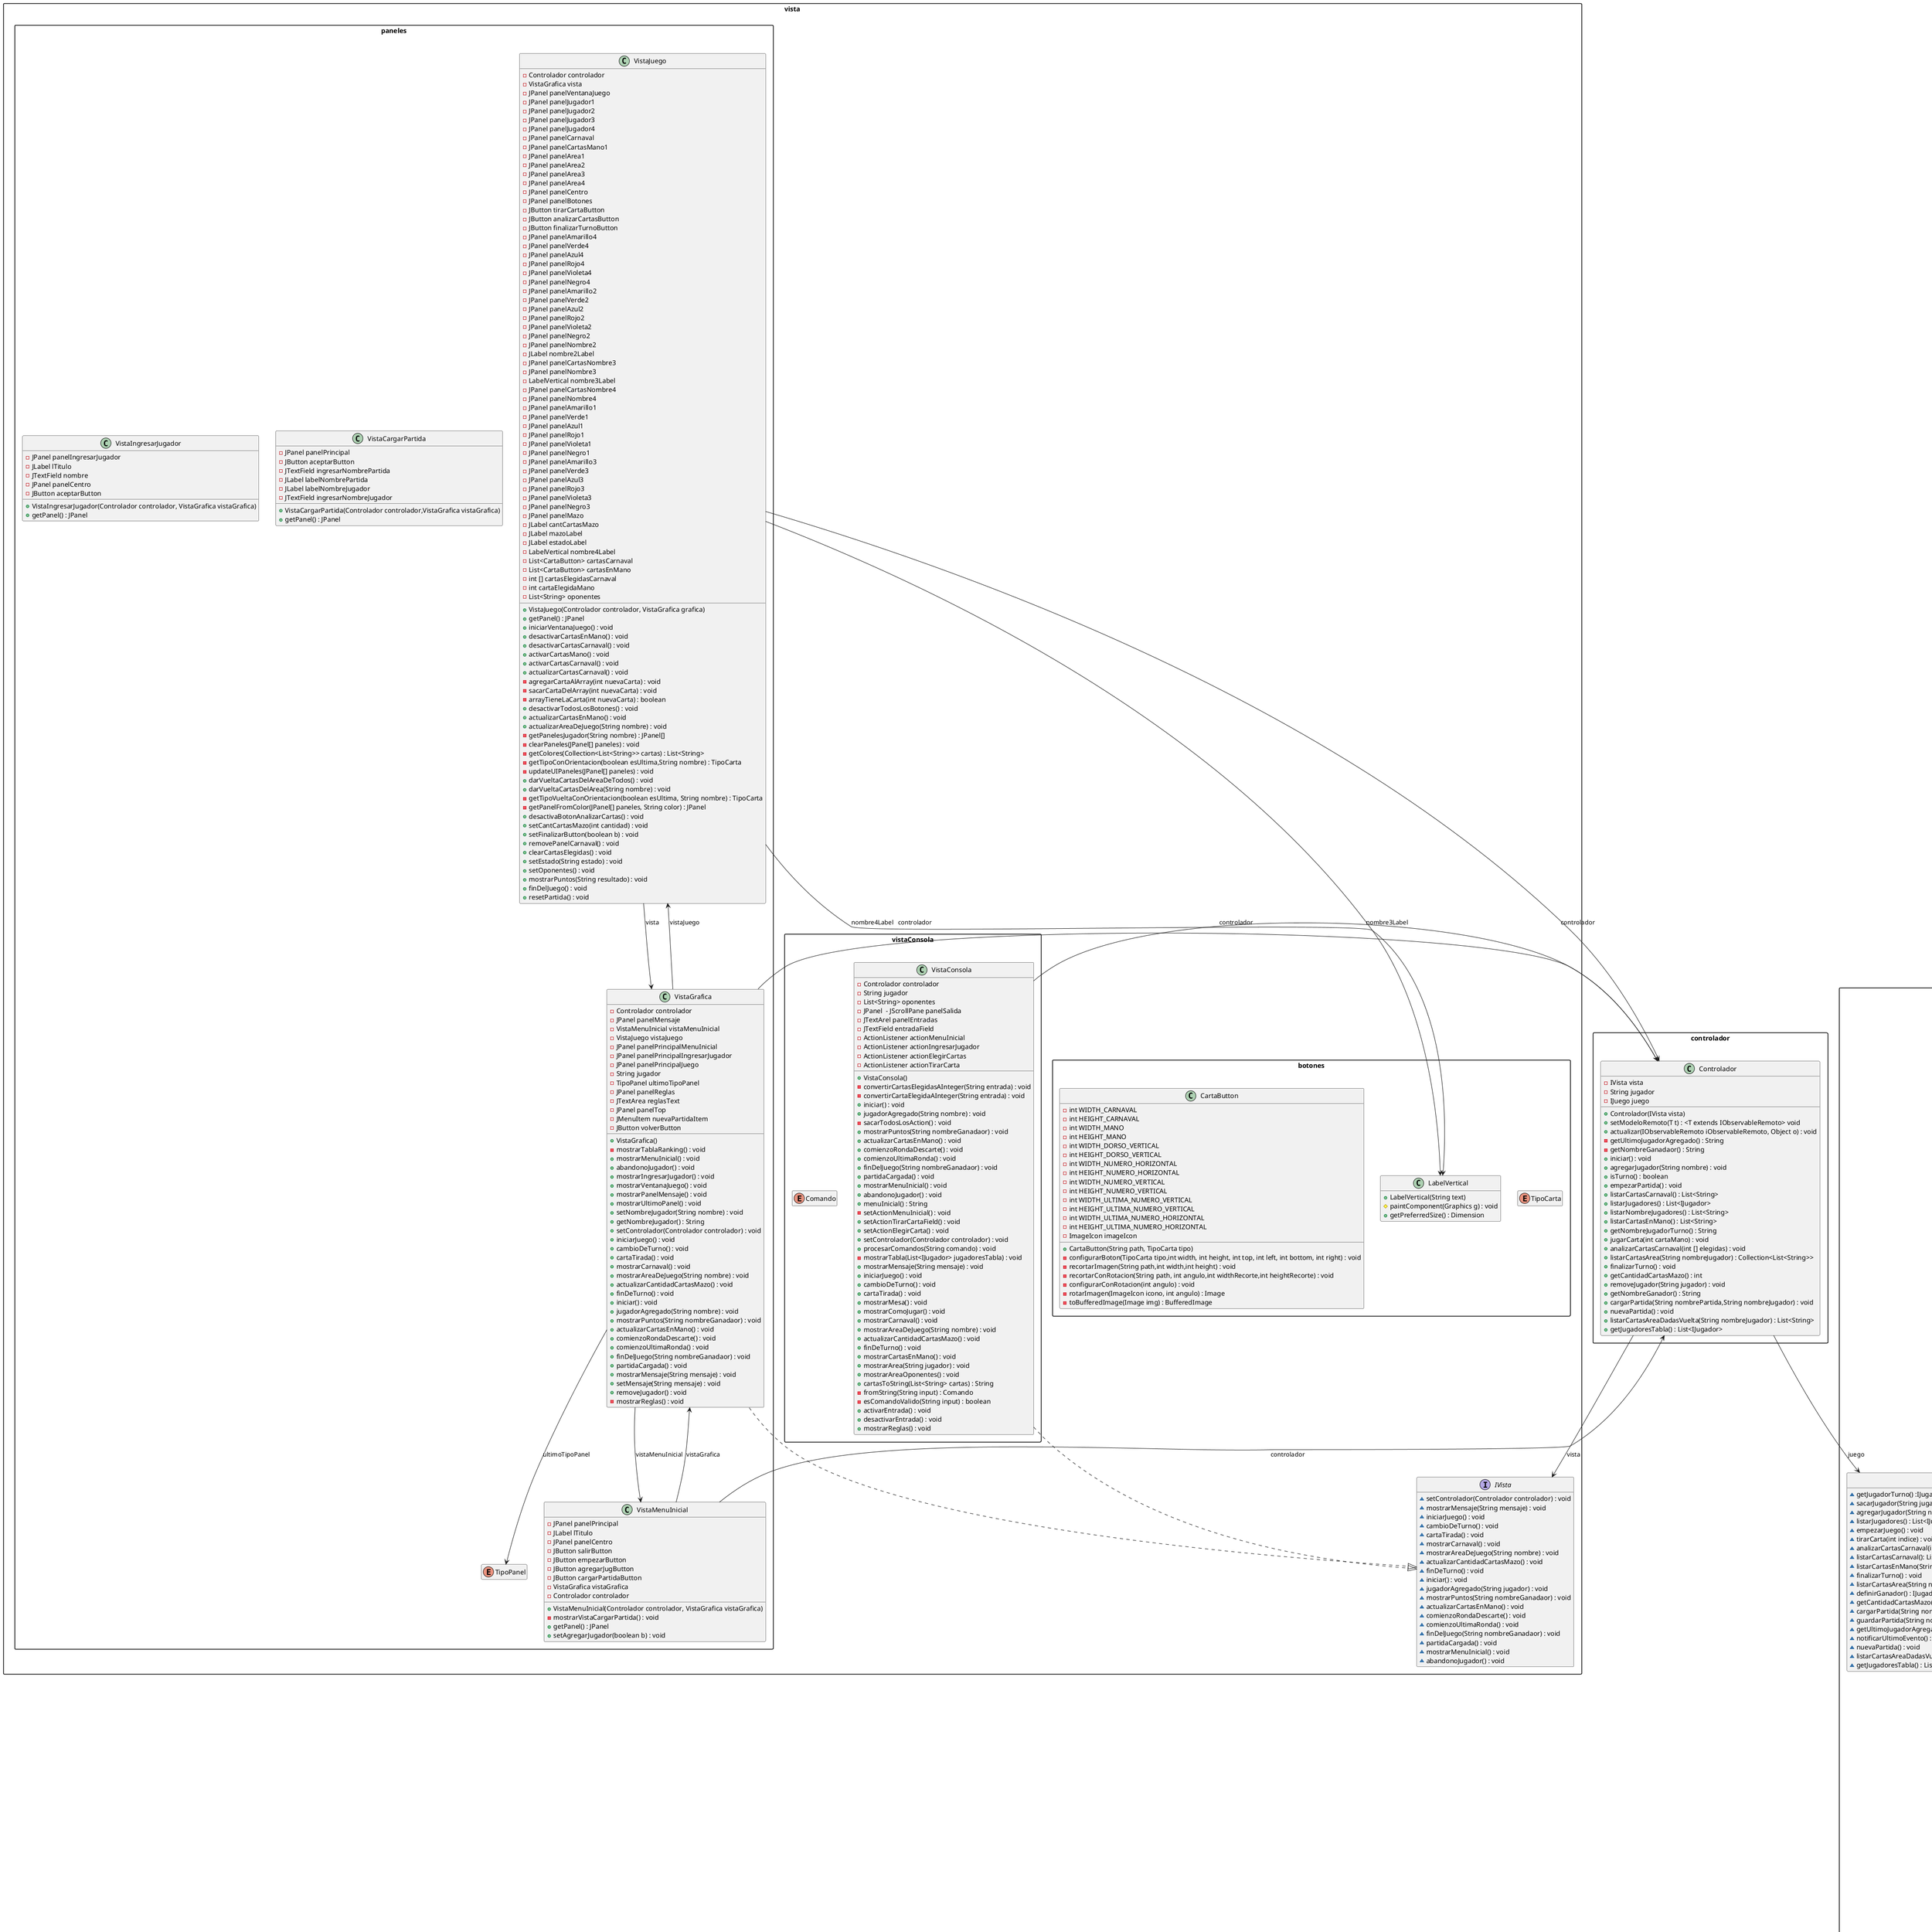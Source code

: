 @startuml
hide empty members
set namespaceSeparator .
skinparam packageStyle rectangle

together {
package "controlador" {
class "Controlador" as Controlador {
  - IVista vista
  - String jugador
  - IJuego juego
  + Controlador(IVista vista)
  + setModeloRemoto(T t) : <T extends IObservableRemoto> void
  + actualizar(IObservableRemoto iObservableRemoto, Object o) : void
  - getUltimoJugadorAgregado() : String
  - getNombreGanadaor() : String
  + iniciar() : void
  + agregarJugador(String nombre) : void
  + isTurno() : boolean
  + empezarPartida() : void
  + listarCartasCarnaval() : List<String>
  + listarJugadores() : List<IJugador>
  + listarNombreJugadores() : List<String>
  + listarCartasEnMano() : List<String>
  + getNombreJugadorTurno() : String
  + jugarCarta(int cartaMano) : void
  + analizarCartasCarnaval(int [] elegidas) : void
  + listarCartasArea(String nombreJugador) : Collection<List<String>>
  + finalizarTurno() : void
  + getCantidadCartasMazo() : int
  + removeJugador(String jugador) : void
  + getNombreGanador() : String
  + cargarPartida(String nombrePartida,String nombreJugador) : void
  + nuevaPartida() : void
  + listarCartasAreaDadasVuelta(String nombreJugador) : List<String>
  + getJugadoresTabla() : List<IJugador>
}
}


package "modelo" {
class "Juego" as Juego {
  - List<Jugador> jugadores
  - Carnaval carnaval
  - Mazo mazo
  - Ronda ronda
  - Evento ultimoEvento
  - TablaTop tablaTop
  + Juego()
  + getCantidadCartasMazo() : int
  + cargarPartida(String nombrePartida) : IJuego
  + guardarPartida(String nombrePartida) : void
  + getUltimoJugadorAgregado() : String
  + notificarUltimoEvento() : void
  + nuevaPartida() : void
  + listarCartasAreaDadasVuelta(String nombreJugador) : List<String>
  + getJugadoresTabla() : List<IJugador>
  + sacarJugador(String nombre, IObservadorRemoto o) : void
  + setUltimaRonda(Queue<Jugador> jugadores) : void
  + setRondaDescarte(Queue<Jugador>jugadores) : void
  - buscarJugador(String nombre) : Jugador
  + agregarJugador(String nombre) : void
  - repartirCartas() : void
  + empezarJuego() : void
  + tirarCarta(int cartaElegida) : void
  + analizarCartasCarnaval(int[] cartasElegidas) : void
  + finalizarTurno() : void
  + finJuego() : void
  - agregarCartasEnManoAlArea() : void
  - calcularPuntos() : void
  - evaluarAreaDeJuego() : void
  + definirGanador() : Jugador
  + sePuedeComenzar() : boolean
  + listarCartasArea(String nombreJugador) : Collection<List<String>>
  + listarJugadores() : List<IJugador>
  + getJugadorTurno() : IJugador
  + listarCartasCarnaval() : List<String>
  + listarCartasEnMano(String nombre) : List<String>
  + notificar(Evento evento) : void
  + getJugadores() : List<Jugador>
}

class "Carta" as Carta {
  - int valor
  - Color color
  + Carta(int valor, Color color)
  + getValor() : int
  + getColor() : Color
  + equalsColor(Carta carta) : boolean
  + equals(Object o) : boolean
  + toString() : String
}

class "AreaDeJuego" as AreaDeJuego {
  - Map<Color, List<Carta>> cartas
  - Map<Color, Integer> cartasBocaAbajo
  + AreaDeJuego()
  + agregarCarta(Carta carta) : void
  - agregarCartaBocaAbajo(Color color, int cantidad) : void
  + getCantidadDeCartasPorColor(Color color) : int
  + getTodasLasCartas() : Collection<List<Carta>>
  + getCantidadDeCartasTotales() : int
  + getCantidadCartasBocaArriba() : int
  + getCantidadCartasBocaAbajo() : int
  + tiene6colores() : boolean
  + ponerCartasBocaAbajo(Color color) : void
  + sumarValorDeCartas() : int
  + calcularPuntos() : int
  + listarCartasDadasVuelta() : List<String>
}
class "Ronda" as Ronda {
  - Carnaval carnaval
  - Mazo mazo
  - Jugador jugadorTurno
  - Queue<Jugador> jugadores
  - Juego juego
  - boolean tiroCarta
  - int[] indicesCartasElegidas
  - Carta cartaTirada
  - boolean agrego
  + Ronda(Queue<Jugador> jugadores, Carnaval carnaval, Mazo mazo, Juego juego)
  # cambiarTurno() : void
  + tirarCarta(int cartaElegida) : void
  + analizarCartasCarnaval(int[] cartasElegidas) : void
  + finTurno() : void
  + esFinDeRonda() : boolean
  + getJugadorTurno() : IJugador
}

class "RondaDescarte" as RondaDescarte {
  - Jugador primerJugadorRonda
  - int contador
  + RondaDescarte(Queue<Jugador> jugadores, Carnaval carnaval, Mazo mazo,Juego juego)
  + tirarCarta(int cartaElegida) : void
  + finTurno() : void
  + esFinDeRonda() : boolean
}

class "UltimaRonda" as UltimaRonda {
  - Jugador primerJugadorRonda
  + UltimaRonda(Queue<Jugador> jugadores, Carnaval carnaval, Mazo mazo, Juego juego)
  + finTurno() : void
  + esFinDeRonda() : boolean
}

class "Mazo" as Mazo {
  - Stack<Carta> cartas
  + Mazo()
  + sacarCarta() : Carta
  + getCartas() : Stack<Carta>
  + tieneCartas() : boolean
  + getCantidadCartas() : int
}
interface "IJugador" as IJugador {
  ~ getNombre() : String
  ~ getPuntos() : int
  ~ getVictorias() : int
}
class "TablaTop" as TablaTop {
  - long serialVersionUID
  - List<Jugador> jugadoresTabla
  + TablaTop()
  + agregarJugador(Jugador jugador) : void
  + getJugadorConMenosVictorias() : Jugador
  + getJugadores() : List<Jugador>
}
class "Carnaval" as Carnaval {
  - List<Carta> cartas
  + Carnaval()
  + getCartas() : List<Carta>
  + getUltimaCarta() : Carta
  + getCartas(int[] indices) : List<Carta>
  + agregarCarta(Carta carta) : void
  + sacarCarta(Carta carta) : void
  + salvarCartas(int valor) : List<Carta>
  + puedeAgarrarCarnaval(Carta carta) : boolean
  + agarroCartasSalvadasCarnaval(int valorCarta, int[] cartasElegidas) : boolean
  + faltaAgarrarCartas(Carta carta, int[] cartasElegidas) : boolean
}

class "Jugador" as Jugador {
  - String nombre
  - List<Carta> cartasEnMano
  - AreaDeJuego area
  - int puntos
  - int victorias
  + Jugador(String nombre)
  + getNombre() : String
  + getCantidadCartasEnArea() : int
  + getArea() : AreaDeJuego
  + getPuntos() : int
  + agarrarCarta(Carta carta) : void
  + descartarCarta(int indice) : Carta
  + quitarCarta(int indice) : void
  + elegirCarta(int indice) : Carta
  + agregarCartaAlAreaDeJuego(Carta carta) : void
  + sumarPuntos() : void
  + getCartas() : List<Carta>
  + getCartasArea() : Collection<List<Carta>>
  + sacarCartasEnMano() : List<Carta>
  + resetNuevoJuego() : void
  + sumarVictoria() : void
  + getVictorias() : int
  + equals(Object o) : boolean
  + listarCartasDadasVuelta() : List<String>
}
enum "Color" as Color {
}
enum "Evento" as Evento {
}
interface "IJuego" as IJuego {
     ~ getJugadorTurno() :IJugador
     ~ sacarJugador(String jugador, IObservadorRemoto o): void
     ~ agregarJugador(String nombre) : void
     ~  listarJugadores() : List<IJugador>
     ~  empezarJuego() : void
     ~  tirarCarta(int indice) : void
     ~  analizarCartasCarnaval(int[] indices) : void
    ~   listarCartasCarnaval(): List<String>
     ~  listarCartasEnMano(String nombre): List<String>
      ~ finalizarTurno() : void
     ~  listarCartasArea(String nombreJugador) : Collection<List<String>>
     ~  definirGanador() : IJugador
      ~ getCantidadCartasMazo() : int
      ~ cargarPartida(String nombrePartida) : IJuego
      ~ guardarPartida(String nombrePartida) : void
      ~ getUltimoJugadorAgregado() :String
      ~ notificarUltimoEvento() : void
     ~  nuevaPartida() : void
     ~  listarCartasAreaDadasVuelta(String nombreJugador) : List<String>
      ~  getJugadoresTabla() : List<IJugador>
}

class "Serializador" as Serializador {
  - String nombreArchivo
  + Serializador(String nombreArchivo)
  + persistir(Object o) : void
  + recuperar() : Object
}


}




package "vista" {
package "botones" {
enum "TipoCarta" as TipoCarta {
}
class "LabelVertical" as LabelVertical {
  + LabelVertical(String text)
  # paintComponent(Graphics g) : void
  + getPreferredSize() : Dimension
}
class "CartaButton" as CartaButton {
  - int WIDTH_CARNAVAL
  - int HEIGHT_CARNAVAL
  - int WIDTH_MANO
  - int HEIGHT_MANO
  - int WIDTH_DORSO_VERTICAL
  - int HEIGHT_DORSO_VERTICAL
  - int WIDTH_NUMERO_HORIZONTAL
  - int HEIGHT_NUMERO_HORIZONTAL
  - int WIDTH_NUMERO_VERTICAL
  - int HEIGHT_NUMERO_VERTICAL
  - int WIDTH_ULTIMA_NUMERO_VERTICAL
  - int HEIGHT_ULTIMA_NUMERO_VERTICAL
  - int WIDTH_ULTIMA_NUMERO_HORIZONTAL
  - int HEIGHT_ULTIMA_NUMERO_HORIZONTAL
  - ImageIcon imageIcon
  + CartaButton(String path, TipoCarta tipo)
  - configurarBoton(TipoCarta tipo,int width, int height, int top, int left, int bottom, int right) : void
  - recortarImagen(String path,int width,int height) : void
  - recortarConRotacion(String path, int angulo,int widthRecorte,int heightRecorte) : void
  - configurarConRotacion(int angulo) : void
  - rotarImagen(ImageIcon icono, int angulo) : Image
  - toBufferedImage(Image img) : BufferedImage
}
}

package "paneles" {
class "VistaJuego" as VistaJuego {
  - Controlador controlador
  - VistaGrafica vista
  - JPanel panelVentanaJuego
  - JPanel panelJugador1
  - JPanel panelJugador2
  - JPanel panelJugador3
  - JPanel panelJugador4
  - JPanel panelCarnaval
  - JPanel panelCartasMano1
  - JPanel panelArea1
  - JPanel panelArea2
  - JPanel panelArea3
  - JPanel panelArea4
  - JPanel panelCentro
  - JPanel panelBotones
  - JButton tirarCartaButton
  - JButton analizarCartasButton
  - JButton finalizarTurnoButton
  - JPanel panelAmarillo4
  - JPanel panelVerde4
  - JPanel panelAzul4
  - JPanel panelRojo4
  - JPanel panelVioleta4
  - JPanel panelNegro4
  - JPanel panelAmarillo2
  - JPanel panelVerde2
  - JPanel panelAzul2
  - JPanel panelRojo2
  - JPanel panelVioleta2
  - JPanel panelNegro2
  - JPanel panelNombre2
  - JLabel nombre2Label
  - JPanel panelCartasNombre3
  - JPanel panelNombre3
  - LabelVertical nombre3Label
  - JPanel panelCartasNombre4
  - JPanel panelNombre4
  - JPanel panelAmarillo1
  - JPanel panelVerde1
  - JPanel panelAzul1
  - JPanel panelRojo1
  - JPanel panelVioleta1
  - JPanel panelNegro1
  - JPanel panelAmarillo3
  - JPanel panelVerde3
  - JPanel panelAzul3
  - JPanel panelRojo3
  - JPanel panelVioleta3
  - JPanel panelNegro3
  - JPanel panelMazo
  - JLabel cantCartasMazo
  - JLabel mazoLabel
  - JLabel estadoLabel
  - LabelVertical nombre4Label
  - List<CartaButton> cartasCarnaval
  - List<CartaButton> cartasEnMano
  - int [] cartasElegidasCarnaval
  - int cartaElegidaMano
  - List<String> oponentes
  + VistaJuego(Controlador controlador, VistaGrafica grafica)
  + getPanel() : JPanel
  + iniciarVentanaJuego() : void
  + desactivarCartasEnMano() : void
  + desactivarCartasCarnaval() : void
  + activarCartasMano() : void
  + activarCartasCarnaval() : void
  + actualizarCartasCarnaval() : void
  - agregarCartaAlArray(int nuevaCarta) : void
  - sacarCartaDelArray(int nuevaCarta) : void
  - arrayTieneLaCarta(int nuevaCarta) : boolean
  + desactivarTodosLosBotones() : void
  + actualizarCartasEnMano() : void
  + actualizarAreaDeJuego(String nombre) : void
  - getPanelesJugador(String nombre) : JPanel[]
  - clearPaneles(JPanel[] paneles) : void
  - getColores(Collection<List<String>> cartas) : List<String>
  - getTipoConOrientacion(boolean esUltima,String nombre) : TipoCarta
  - updateUIPaneles(JPanel[] paneles) : void
  + darVueltaCartasDelAreaDeTodos() : void
  + darVueltaCartasDelArea(String nombre) : void
  - getTipoVueltaConOrientacion(boolean esUltima, String nombre) : TipoCarta
  - getPanelFromColor(JPanel[] paneles, String color) : JPanel
  + desactivaBotonAnalizarCartas() : void
  + setCantCartasMazo(int cantidad) : void
  + setFinalizarButton(boolean b) : void
  + removePanelCarnaval() : void
  + clearCartasElegidas() : void
  + setEstado(String estado) : void
  + setOponentes() : void
  + mostrarPuntos(String resultado) : void
  + finDelJuego() : void
  + resetPartida() : void
}
class "VistaCargarPartida" as VistaCargarPartida {
  - JPanel panelPrincipal
  - JButton aceptarButton
  - JTextField ingresarNombrePartida
  - JLabel labelNombrePartida
  - JLabel labelNombreJugador
  - JTextField ingresarNombreJugador
  + VistaCargarPartida(Controlador controlador,VistaGrafica vistaGrafica)
  + getPanel() : JPanel
}
class "VistaGrafica" as VistaGrafica {
  - Controlador controlador
  - JPanel panelMensaje
  - VistaMenuInicial vistaMenuInicial
  - VistaJuego vistaJuego
  - JPanel panelPrincipalMenuInicial
  - JPanel panelPrincipalIngresarJugador
  - JPanel panelPrincipalJuego
  - String jugador
  - TipoPanel ultimoTipoPanel
  - JPanel panelReglas
  - JTextArea reglasText
  - JPanel panelTop
  - JMenuItem nuevaPartidaItem
  - JButton volverButton
  + VistaGrafica()
  - mostrarTablaRanking() : void
  + mostrarMenuInicial() : void
  + abandonoJugador() : void
  + mostrarIngresarJugador() : void
  + mostrarVentanaJuego() : void
  + mostrarPanelMensaje() : void
  + mostrarUltimoPanel() : void
  + setNombreJugador(String nombre) : void
  + getNombreJugador() : String
  + setControlador(Controlador controlador) : void
  + iniciarJuego() : void
  + cambioDeTurno() : void
  + cartaTirada() : void
  + mostrarCarnaval() : void
  + mostrarAreaDeJuego(String nombre) : void
  + actualizarCantidadCartasMazo() : void
  + finDeTurno() : void
  + iniciar() : void
  + jugadorAgregado(String nombre) : void
  + mostrarPuntos(String nombreGanadaor) : void
  + actualizarCartasEnMano() : void
  + comienzoRondaDescarte() : void
  + comienzoUltimaRonda() : void
  + finDelJuego(String nombreGanadaor) : void
  + partidaCargada() : void
  + mostrarMensaje(String mensaje) : void
  + setMensaje(String mensaje) : void
  + removeJugador() : void
  - mostrarReglas() : void
}
class "VistaIngresarJugador" as VistaIngresarJugador {
  - JPanel panelIngresarJugador
  - JLabel lTitulo
  - JTextField nombre
  - JPanel panelCentro
  - JButton aceptarButton
  + VistaIngresarJugador(Controlador controlador, VistaGrafica vistaGrafica)
  + getPanel() : JPanel
}
class "VistaMenuInicial" as VistaMenuInicial {
  - JPanel panelPrincipal
  - JLabel lTitulo
  - JPanel panelCentro
  - JButton salirButton
  - JButton empezarButton
  - JButton agregarJugButton
  - JButton cargarPartidaButton
  - VistaGrafica vistaGrafica
  - Controlador controlador
  + VistaMenuInicial(Controlador controlador, VistaGrafica vistaGrafica)
  - mostrarVistaCargarPartida() : void
  + getPanel() : JPanel
  + setAgregarJugador(boolean b) : void
}
enum "TipoPanel" as TipoPanel {
}
}

package "vistaConsola" {
class "VistaConsola" as VistaConsola {
  - Controlador controlador
  - String jugador
  - List<String> oponentes
  - JPanel  - JScrollPane panelSalida
  - JTextArel panelEntradas
  - JTextField entradaField
  - ActionListener actionMenuInicial
  - ActionListener actionIngresarJugador
  - ActionListener actionElegirCartas
  - ActionListener actionTirarCarta
  + VistaConsola()
  - convertirCartasElegidasAInteger(String entrada) : void
  - convertirCartaElegidaAInteger(String entrada) : void
  + iniciar() : void
  + jugadorAgregado(String nombre) : void
  - sacarTodosLosAction() : void
  + mostrarPuntos(String nombreGanadaor) : void
  + actualizarCartasEnMano() : void
  + comienzoRondaDescarte() : void
  + comienzoUltimaRonda() : void
  + finDelJuego(String nombreGanadaor) : void
  + partidaCargada() : void
  + mostrarMenuInicial() : void
  + abandonoJugador() : void
  + menuInicial() : String
  - setActionMenuInicial() : void
  + setActionTirarCartaField() : void
  + setActionElegirCarta() : void
  + setControlador(Controlador controlador) : void
  + procesarComandos(String comando) : void
  - mostrarTabla(List<IJugador> jugadoresTabla) : void
  + mostrarMensaje(String mensaje) : void
  + iniciarJuego() : void
  + cambioDeTurno() : void
  + cartaTirada() : void
  + mostrarMesa() : void
  + mostrarComoJugar() : void
  + mostrarCarnaval() : void
  + mostrarAreaDeJuego(String nombre) : void
  + actualizarCantidadCartasMazo() : void
  + finDeTurno() : void
  + mostrarCartasEnMano() : void
  + mostrarArea(String jugador) : void
  + mostrarAreaOponentes() : void
  + cartasToString(List<String> cartas) : String
  - fromString(String input) : Comando
  - esComandoValido(String input) : boolean
  + activarEntrada() : void
  + desactivarEntrada() : void
  + mostrarReglas() : void
}
enum "Comando" as Comando {
}
}


interface "IVista" as IVista {
  ~ setControlador(Controlador controlador) : void
  ~ mostrarMensaje(String mensaje) : void
  ~ iniciarJuego() : void
  ~ cambioDeTurno() : void
  ~ cartaTirada() : void
  ~ mostrarCarnaval() : void
  ~ mostrarAreaDeJuego(String nombre) : void
  ~ actualizarCantidadCartasMazo() : void
  ~ finDeTurno() : void
  ~ iniciar() : void
  ~ jugadorAgregado(String jugador) : void
  ~ mostrarPuntos(String nombreGanadaor) : void
  ~ actualizarCartasEnMano() : void
  ~ comienzoRondaDescarte() : void
  ~ comienzoUltimaRonda() : void
  ~ finDelJuego(String nombreGanadaor) : void
  ~ partidaCargada() : void
  ~ mostrarMenuInicial() : void
  ~ abandonoJugador() : void
}
}
}


RondaDescarte --|> Ronda
Juego ..|> IJuego
VistaConsola ..|> IVista
Jugador ..|> IJugador
VistaGrafica ..|> IVista
UltimaRonda --|> Ronda
Carta --> Color : color
VistaJuego --> Controlador : controlador
VistaJuego --> VistaGrafica : vista
VistaJuego --> LabelVertical : nombre3Label
VistaJuego --> LabelVertical : nombre4Label
RondaDescarte --> Jugador : primerJugadorRonda
Ronda --> Carnaval : carnaval
Ronda --> Mazo : mazo
Ronda --> Jugador : jugadorTurno
Ronda --> Juego : juego
Ronda --> Carta : cartaTirada
Controlador --> IVista : vista
Controlador --> IJuego : juego
VistaConsola --> Controlador : controlador
Jugador --> AreaDeJuego : area
VistaGrafica --> Controlador : controlador
VistaGrafica --> VistaMenuInicial : vistaMenuInicial
VistaGrafica --> VistaJuego : vistaJuego
VistaGrafica --> TipoPanel : ultimoTipoPanel
VistaMenuInicial --> VistaGrafica : vistaGrafica
VistaMenuInicial --> Controlador : controlador
Juego --> Carnaval : carnaval
Juego --> Mazo : mazo
Juego --> Ronda : ronda
Juego --> Evento : ultimoEvento
Juego --> TablaTop : tablaTop
UltimaRonda --> Jugador : primerJugadorRonda
Controlador -[hidden]-> IVista
Controlador -[hidden]-> IVista
Controlador -[hidden]-> IJuego
Controlador -[hidden]-> IJuego
Controlador -[hidden]-> IJuego
Controlador -[hidden]-> Vista
Controlador -[hidden]-> VistaConsola
Controlador -[hidden]-> IJuego
Controlador -[hidden]-> IJuego
Controlador -[hidden]-> IJuego
Controlador -[hidden]-> IVista
Controlador -[hidden]-> IVista
Controlador -[hidden]-> IJuego
Controlador -[hidden]-> Mazo
Controlador -[hidden]-> Carnaval
Serializador -[hidden]-> Carnaval
Serializador -[hidden]-> Color
Serializador -[hidden]-> Color


@enduml
